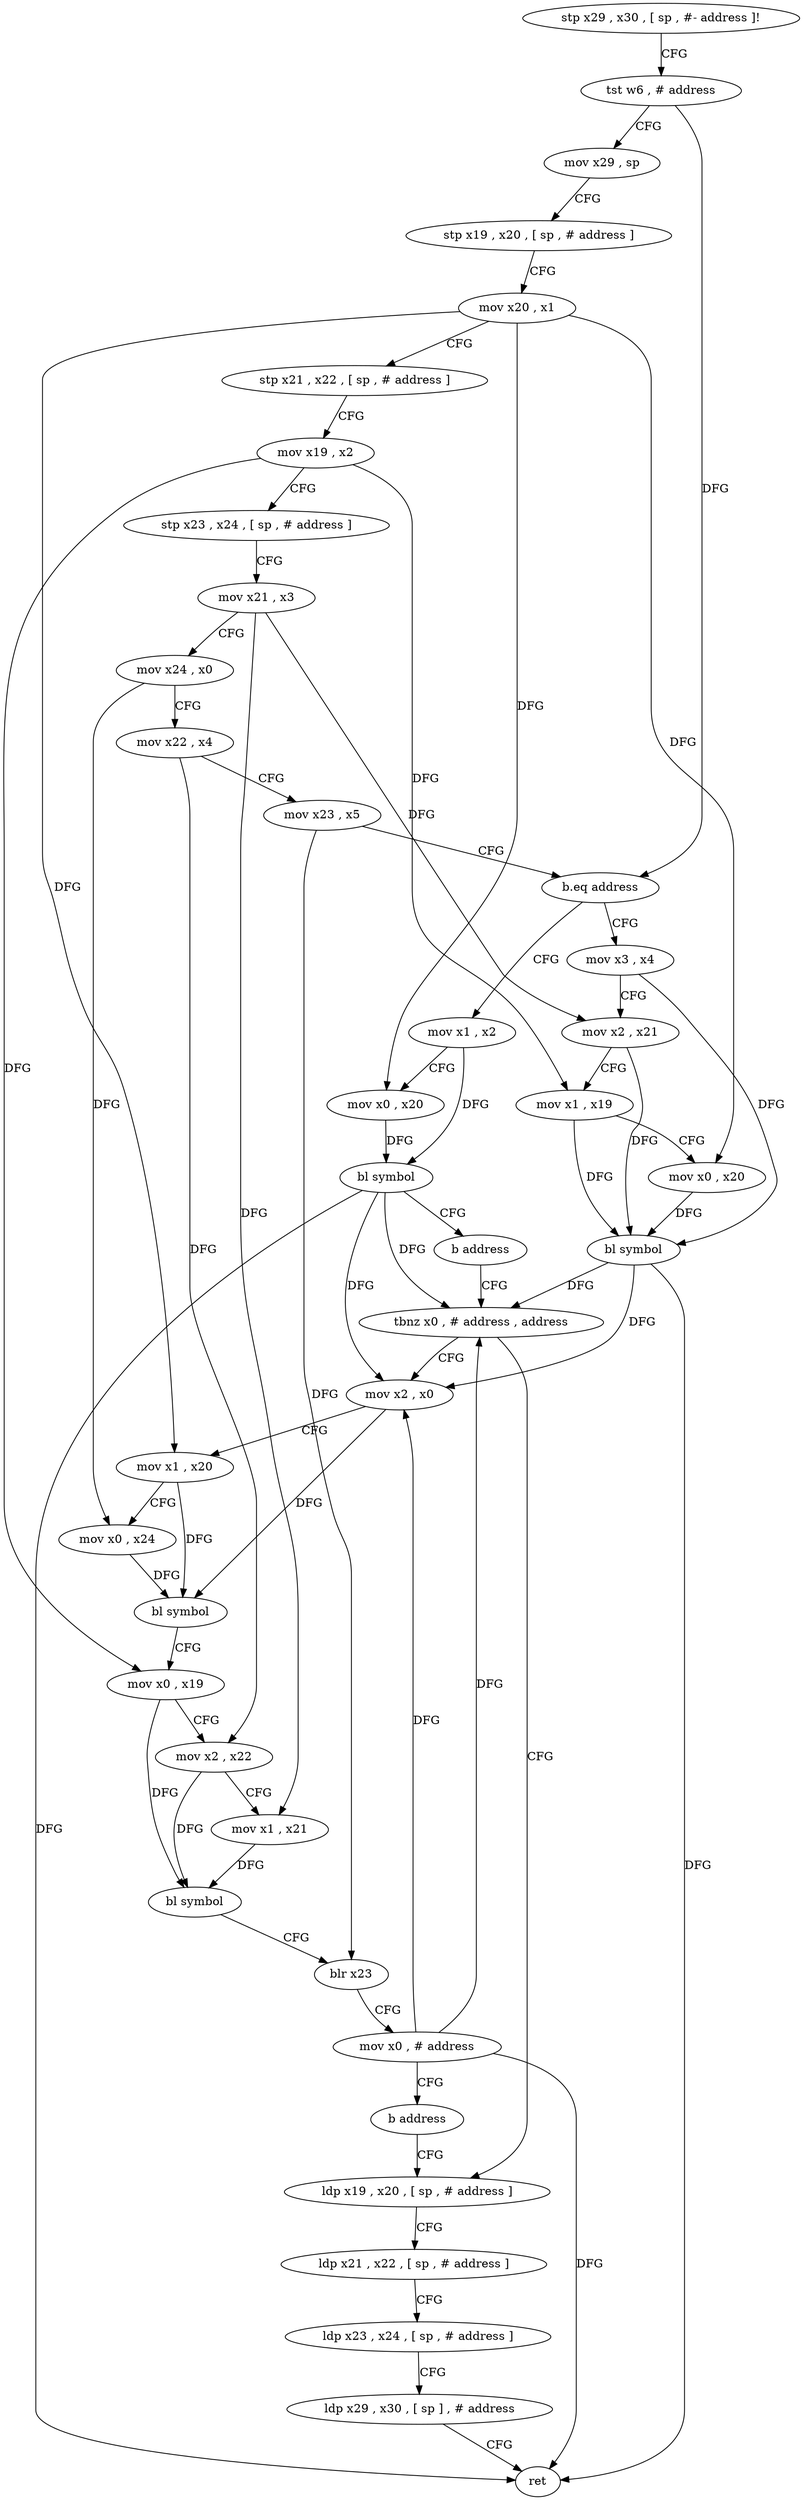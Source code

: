 digraph "func" {
"4392264" [label = "stp x29 , x30 , [ sp , #- address ]!" ]
"4392268" [label = "tst w6 , # address" ]
"4392272" [label = "mov x29 , sp" ]
"4392276" [label = "stp x19 , x20 , [ sp , # address ]" ]
"4392280" [label = "mov x20 , x1" ]
"4392284" [label = "stp x21 , x22 , [ sp , # address ]" ]
"4392288" [label = "mov x19 , x2" ]
"4392292" [label = "stp x23 , x24 , [ sp , # address ]" ]
"4392296" [label = "mov x21 , x3" ]
"4392300" [label = "mov x24 , x0" ]
"4392304" [label = "mov x22 , x4" ]
"4392308" [label = "mov x23 , x5" ]
"4392312" [label = "b.eq address" ]
"4392360" [label = "mov x1 , x2" ]
"4392316" [label = "mov x3 , x4" ]
"4392364" [label = "mov x0 , x20" ]
"4392368" [label = "bl symbol" ]
"4392372" [label = "b address" ]
"4392336" [label = "tbnz x0 , # address , address" ]
"4392320" [label = "mov x2 , x21" ]
"4392324" [label = "mov x1 , x19" ]
"4392328" [label = "mov x0 , x20" ]
"4392332" [label = "bl symbol" ]
"4392376" [label = "mov x2 , x0" ]
"4392340" [label = "ldp x19 , x20 , [ sp , # address ]" ]
"4392380" [label = "mov x1 , x20" ]
"4392384" [label = "mov x0 , x24" ]
"4392388" [label = "bl symbol" ]
"4392392" [label = "mov x0 , x19" ]
"4392396" [label = "mov x2 , x22" ]
"4392400" [label = "mov x1 , x21" ]
"4392404" [label = "bl symbol" ]
"4392408" [label = "blr x23" ]
"4392412" [label = "mov x0 , # address" ]
"4392416" [label = "b address" ]
"4392344" [label = "ldp x21 , x22 , [ sp , # address ]" ]
"4392348" [label = "ldp x23 , x24 , [ sp , # address ]" ]
"4392352" [label = "ldp x29 , x30 , [ sp ] , # address" ]
"4392356" [label = "ret" ]
"4392264" -> "4392268" [ label = "CFG" ]
"4392268" -> "4392272" [ label = "CFG" ]
"4392268" -> "4392312" [ label = "DFG" ]
"4392272" -> "4392276" [ label = "CFG" ]
"4392276" -> "4392280" [ label = "CFG" ]
"4392280" -> "4392284" [ label = "CFG" ]
"4392280" -> "4392364" [ label = "DFG" ]
"4392280" -> "4392328" [ label = "DFG" ]
"4392280" -> "4392380" [ label = "DFG" ]
"4392284" -> "4392288" [ label = "CFG" ]
"4392288" -> "4392292" [ label = "CFG" ]
"4392288" -> "4392324" [ label = "DFG" ]
"4392288" -> "4392392" [ label = "DFG" ]
"4392292" -> "4392296" [ label = "CFG" ]
"4392296" -> "4392300" [ label = "CFG" ]
"4392296" -> "4392320" [ label = "DFG" ]
"4392296" -> "4392400" [ label = "DFG" ]
"4392300" -> "4392304" [ label = "CFG" ]
"4392300" -> "4392384" [ label = "DFG" ]
"4392304" -> "4392308" [ label = "CFG" ]
"4392304" -> "4392396" [ label = "DFG" ]
"4392308" -> "4392312" [ label = "CFG" ]
"4392308" -> "4392408" [ label = "DFG" ]
"4392312" -> "4392360" [ label = "CFG" ]
"4392312" -> "4392316" [ label = "CFG" ]
"4392360" -> "4392364" [ label = "CFG" ]
"4392360" -> "4392368" [ label = "DFG" ]
"4392316" -> "4392320" [ label = "CFG" ]
"4392316" -> "4392332" [ label = "DFG" ]
"4392364" -> "4392368" [ label = "DFG" ]
"4392368" -> "4392372" [ label = "CFG" ]
"4392368" -> "4392336" [ label = "DFG" ]
"4392368" -> "4392376" [ label = "DFG" ]
"4392368" -> "4392356" [ label = "DFG" ]
"4392372" -> "4392336" [ label = "CFG" ]
"4392336" -> "4392376" [ label = "CFG" ]
"4392336" -> "4392340" [ label = "CFG" ]
"4392320" -> "4392324" [ label = "CFG" ]
"4392320" -> "4392332" [ label = "DFG" ]
"4392324" -> "4392328" [ label = "CFG" ]
"4392324" -> "4392332" [ label = "DFG" ]
"4392328" -> "4392332" [ label = "DFG" ]
"4392332" -> "4392336" [ label = "DFG" ]
"4392332" -> "4392376" [ label = "DFG" ]
"4392332" -> "4392356" [ label = "DFG" ]
"4392376" -> "4392380" [ label = "CFG" ]
"4392376" -> "4392388" [ label = "DFG" ]
"4392340" -> "4392344" [ label = "CFG" ]
"4392380" -> "4392384" [ label = "CFG" ]
"4392380" -> "4392388" [ label = "DFG" ]
"4392384" -> "4392388" [ label = "DFG" ]
"4392388" -> "4392392" [ label = "CFG" ]
"4392392" -> "4392396" [ label = "CFG" ]
"4392392" -> "4392404" [ label = "DFG" ]
"4392396" -> "4392400" [ label = "CFG" ]
"4392396" -> "4392404" [ label = "DFG" ]
"4392400" -> "4392404" [ label = "DFG" ]
"4392404" -> "4392408" [ label = "CFG" ]
"4392408" -> "4392412" [ label = "CFG" ]
"4392412" -> "4392416" [ label = "CFG" ]
"4392412" -> "4392336" [ label = "DFG" ]
"4392412" -> "4392376" [ label = "DFG" ]
"4392412" -> "4392356" [ label = "DFG" ]
"4392416" -> "4392340" [ label = "CFG" ]
"4392344" -> "4392348" [ label = "CFG" ]
"4392348" -> "4392352" [ label = "CFG" ]
"4392352" -> "4392356" [ label = "CFG" ]
}

